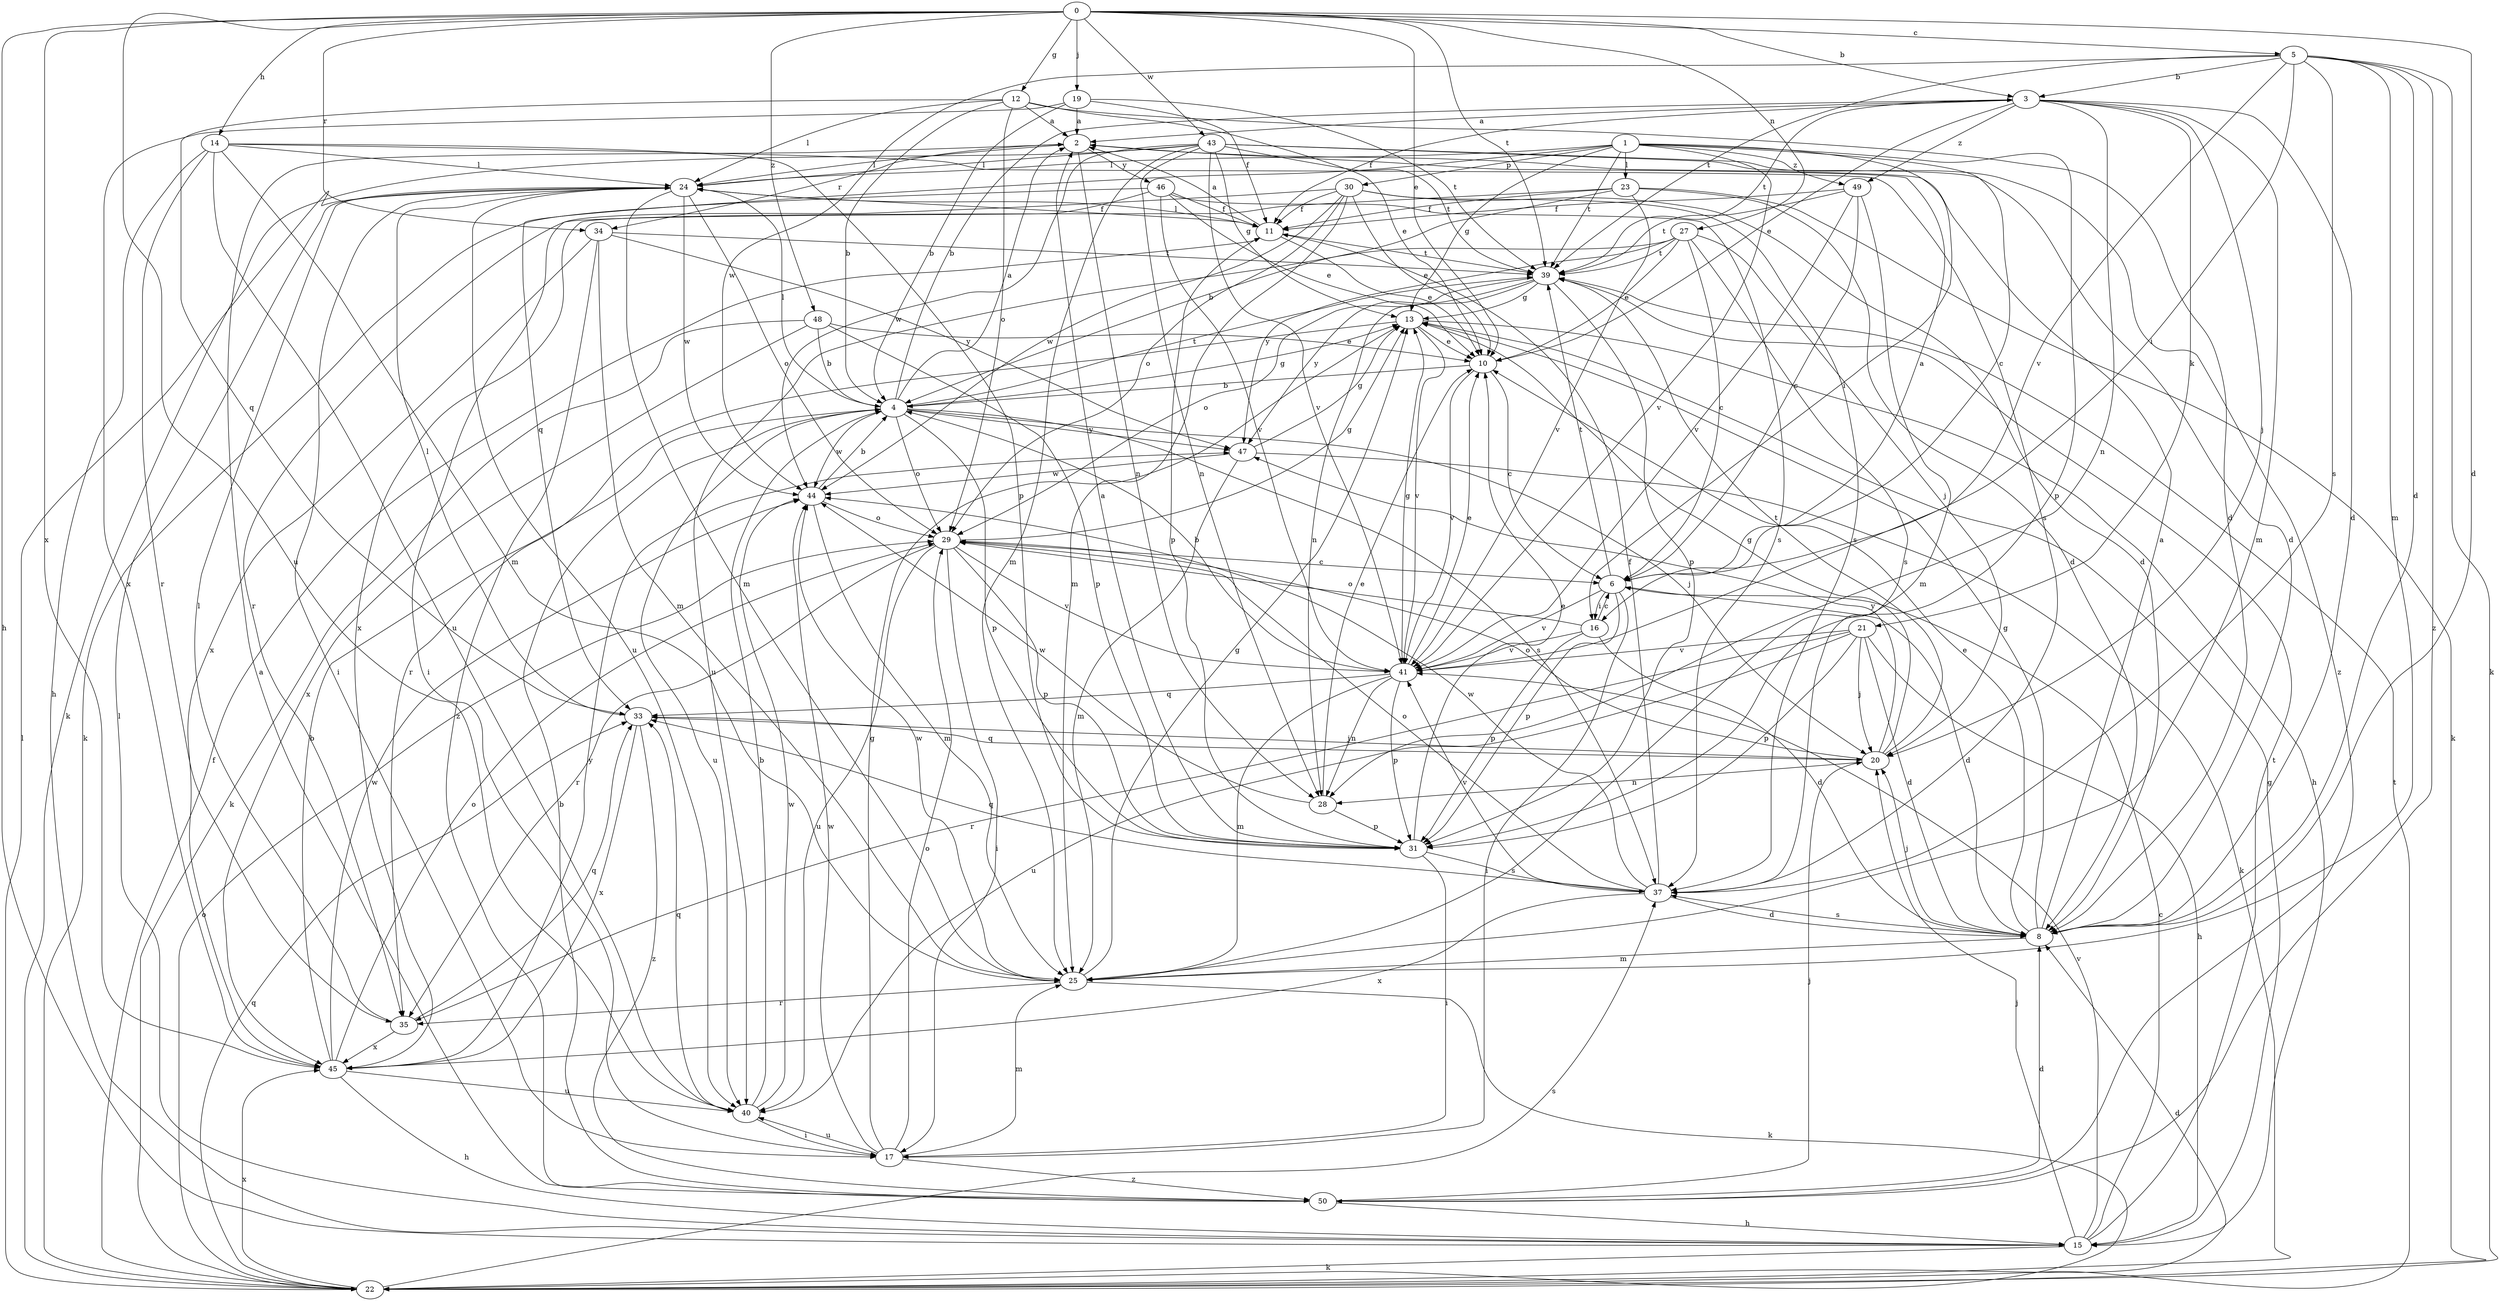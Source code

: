 strict digraph  {
0;
1;
2;
3;
4;
5;
6;
8;
10;
11;
12;
13;
14;
15;
16;
17;
19;
20;
21;
22;
23;
24;
25;
27;
28;
29;
30;
31;
33;
34;
35;
37;
39;
40;
41;
43;
44;
45;
46;
47;
48;
49;
50;
0 -> 3  [label=b];
0 -> 5  [label=c];
0 -> 8  [label=d];
0 -> 10  [label=e];
0 -> 12  [label=g];
0 -> 14  [label=h];
0 -> 15  [label=h];
0 -> 19  [label=j];
0 -> 27  [label=n];
0 -> 34  [label=r];
0 -> 39  [label=t];
0 -> 40  [label=u];
0 -> 43  [label=w];
0 -> 45  [label=x];
0 -> 48  [label=z];
1 -> 6  [label=c];
1 -> 13  [label=g];
1 -> 16  [label=i];
1 -> 23  [label=l];
1 -> 24  [label=l];
1 -> 30  [label=p];
1 -> 31  [label=p];
1 -> 33  [label=q];
1 -> 39  [label=t];
1 -> 41  [label=v];
1 -> 49  [label=z];
2 -> 24  [label=l];
2 -> 28  [label=n];
2 -> 34  [label=r];
2 -> 46  [label=y];
3 -> 2  [label=a];
3 -> 8  [label=d];
3 -> 10  [label=e];
3 -> 11  [label=f];
3 -> 20  [label=j];
3 -> 21  [label=k];
3 -> 25  [label=m];
3 -> 28  [label=n];
3 -> 39  [label=t];
3 -> 49  [label=z];
4 -> 2  [label=a];
4 -> 3  [label=b];
4 -> 13  [label=g];
4 -> 20  [label=j];
4 -> 24  [label=l];
4 -> 29  [label=o];
4 -> 31  [label=p];
4 -> 37  [label=s];
4 -> 39  [label=t];
4 -> 40  [label=u];
4 -> 44  [label=w];
4 -> 47  [label=y];
5 -> 3  [label=b];
5 -> 8  [label=d];
5 -> 16  [label=i];
5 -> 22  [label=k];
5 -> 25  [label=m];
5 -> 37  [label=s];
5 -> 39  [label=t];
5 -> 41  [label=v];
5 -> 44  [label=w];
5 -> 50  [label=z];
6 -> 2  [label=a];
6 -> 8  [label=d];
6 -> 16  [label=i];
6 -> 17  [label=i];
6 -> 31  [label=p];
6 -> 39  [label=t];
6 -> 41  [label=v];
8 -> 2  [label=a];
8 -> 10  [label=e];
8 -> 13  [label=g];
8 -> 20  [label=j];
8 -> 25  [label=m];
8 -> 37  [label=s];
10 -> 4  [label=b];
10 -> 6  [label=c];
10 -> 41  [label=v];
11 -> 2  [label=a];
11 -> 10  [label=e];
11 -> 24  [label=l];
11 -> 31  [label=p];
11 -> 39  [label=t];
12 -> 2  [label=a];
12 -> 4  [label=b];
12 -> 8  [label=d];
12 -> 10  [label=e];
12 -> 24  [label=l];
12 -> 29  [label=o];
12 -> 33  [label=q];
13 -> 10  [label=e];
13 -> 15  [label=h];
13 -> 35  [label=r];
13 -> 41  [label=v];
14 -> 15  [label=h];
14 -> 24  [label=l];
14 -> 25  [label=m];
14 -> 31  [label=p];
14 -> 35  [label=r];
14 -> 37  [label=s];
14 -> 40  [label=u];
15 -> 6  [label=c];
15 -> 13  [label=g];
15 -> 20  [label=j];
15 -> 22  [label=k];
15 -> 24  [label=l];
15 -> 39  [label=t];
15 -> 41  [label=v];
16 -> 6  [label=c];
16 -> 8  [label=d];
16 -> 29  [label=o];
16 -> 31  [label=p];
16 -> 41  [label=v];
17 -> 13  [label=g];
17 -> 25  [label=m];
17 -> 29  [label=o];
17 -> 40  [label=u];
17 -> 44  [label=w];
17 -> 50  [label=z];
19 -> 2  [label=a];
19 -> 4  [label=b];
19 -> 11  [label=f];
19 -> 39  [label=t];
19 -> 45  [label=x];
20 -> 13  [label=g];
20 -> 28  [label=n];
20 -> 29  [label=o];
20 -> 33  [label=q];
20 -> 39  [label=t];
20 -> 47  [label=y];
21 -> 8  [label=d];
21 -> 15  [label=h];
21 -> 20  [label=j];
21 -> 31  [label=p];
21 -> 35  [label=r];
21 -> 40  [label=u];
21 -> 41  [label=v];
22 -> 8  [label=d];
22 -> 11  [label=f];
22 -> 24  [label=l];
22 -> 29  [label=o];
22 -> 33  [label=q];
22 -> 37  [label=s];
22 -> 39  [label=t];
22 -> 45  [label=x];
23 -> 4  [label=b];
23 -> 8  [label=d];
23 -> 11  [label=f];
23 -> 22  [label=k];
23 -> 41  [label=v];
23 -> 45  [label=x];
24 -> 11  [label=f];
24 -> 17  [label=i];
24 -> 25  [label=m];
24 -> 29  [label=o];
24 -> 40  [label=u];
24 -> 44  [label=w];
25 -> 13  [label=g];
25 -> 22  [label=k];
25 -> 35  [label=r];
25 -> 44  [label=w];
27 -> 6  [label=c];
27 -> 10  [label=e];
27 -> 20  [label=j];
27 -> 37  [label=s];
27 -> 39  [label=t];
27 -> 40  [label=u];
27 -> 47  [label=y];
28 -> 10  [label=e];
28 -> 31  [label=p];
28 -> 44  [label=w];
29 -> 6  [label=c];
29 -> 13  [label=g];
29 -> 17  [label=i];
29 -> 31  [label=p];
29 -> 35  [label=r];
29 -> 40  [label=u];
29 -> 41  [label=v];
30 -> 8  [label=d];
30 -> 10  [label=e];
30 -> 11  [label=f];
30 -> 25  [label=m];
30 -> 29  [label=o];
30 -> 35  [label=r];
30 -> 37  [label=s];
30 -> 44  [label=w];
31 -> 2  [label=a];
31 -> 10  [label=e];
31 -> 17  [label=i];
31 -> 37  [label=s];
33 -> 20  [label=j];
33 -> 24  [label=l];
33 -> 45  [label=x];
33 -> 50  [label=z];
34 -> 25  [label=m];
34 -> 39  [label=t];
34 -> 45  [label=x];
34 -> 47  [label=y];
34 -> 50  [label=z];
35 -> 24  [label=l];
35 -> 33  [label=q];
35 -> 45  [label=x];
37 -> 8  [label=d];
37 -> 11  [label=f];
37 -> 29  [label=o];
37 -> 33  [label=q];
37 -> 41  [label=v];
37 -> 44  [label=w];
37 -> 45  [label=x];
39 -> 13  [label=g];
39 -> 28  [label=n];
39 -> 29  [label=o];
39 -> 31  [label=p];
39 -> 47  [label=y];
40 -> 4  [label=b];
40 -> 17  [label=i];
40 -> 33  [label=q];
40 -> 44  [label=w];
41 -> 4  [label=b];
41 -> 10  [label=e];
41 -> 13  [label=g];
41 -> 25  [label=m];
41 -> 28  [label=n];
41 -> 31  [label=p];
41 -> 33  [label=q];
43 -> 8  [label=d];
43 -> 13  [label=g];
43 -> 22  [label=k];
43 -> 24  [label=l];
43 -> 25  [label=m];
43 -> 28  [label=n];
43 -> 39  [label=t];
43 -> 41  [label=v];
43 -> 44  [label=w];
43 -> 50  [label=z];
44 -> 4  [label=b];
44 -> 25  [label=m];
44 -> 29  [label=o];
45 -> 4  [label=b];
45 -> 15  [label=h];
45 -> 29  [label=o];
45 -> 40  [label=u];
45 -> 44  [label=w];
45 -> 47  [label=y];
46 -> 10  [label=e];
46 -> 11  [label=f];
46 -> 17  [label=i];
46 -> 22  [label=k];
46 -> 37  [label=s];
46 -> 41  [label=v];
47 -> 13  [label=g];
47 -> 22  [label=k];
47 -> 25  [label=m];
47 -> 44  [label=w];
48 -> 4  [label=b];
48 -> 10  [label=e];
48 -> 22  [label=k];
48 -> 31  [label=p];
48 -> 45  [label=x];
49 -> 6  [label=c];
49 -> 11  [label=f];
49 -> 25  [label=m];
49 -> 39  [label=t];
49 -> 41  [label=v];
50 -> 2  [label=a];
50 -> 4  [label=b];
50 -> 8  [label=d];
50 -> 15  [label=h];
50 -> 20  [label=j];
}
